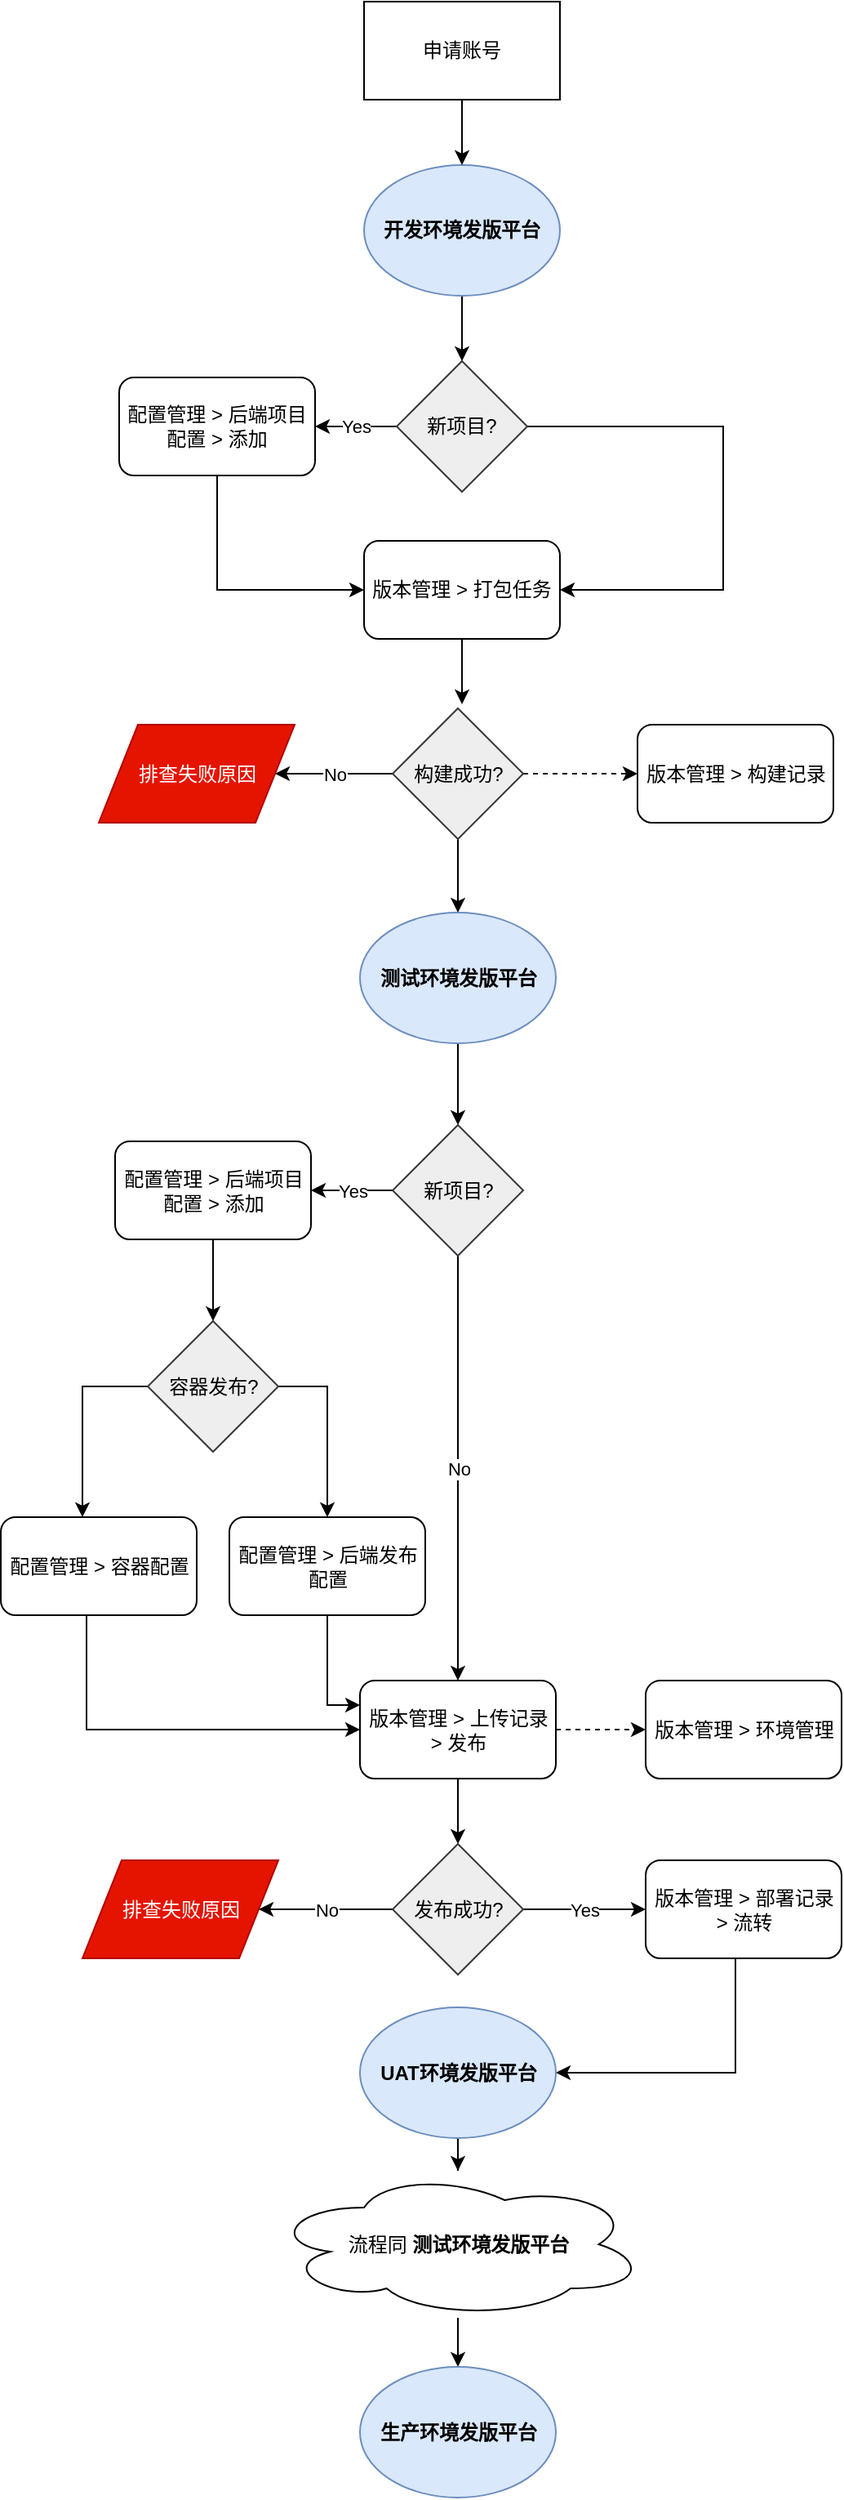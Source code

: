 <mxfile version="12.1.8" type="github" pages="1"><diagram id="7qWIVkTIWFgFrrlOmC4n" name="Page-1"><mxGraphModel dx="1408" dy="1924" grid="1" gridSize="10" guides="1" tooltips="1" connect="1" arrows="1" fold="1" page="1" pageScale="1" pageWidth="827" pageHeight="1169" math="0" shadow="0"><root><mxCell id="0"/><mxCell id="1" parent="0"/><mxCell id="mhUlka4VG3jVNhdIsewg-78" value="Yes" style="edgeStyle=orthogonalEdgeStyle;rounded=0;orthogonalLoop=1;jettySize=auto;html=1;" edge="1" parent="1" source="mhUlka4VG3jVNhdIsewg-3" target="mhUlka4VG3jVNhdIsewg-16"><mxGeometry relative="1" as="geometry"/></mxCell><mxCell id="mhUlka4VG3jVNhdIsewg-113" style="edgeStyle=orthogonalEdgeStyle;rounded=0;orthogonalLoop=1;jettySize=auto;html=1;entryX=1;entryY=0.5;entryDx=0;entryDy=0;" edge="1" parent="1" source="mhUlka4VG3jVNhdIsewg-3" target="mhUlka4VG3jVNhdIsewg-18"><mxGeometry relative="1" as="geometry"><Array as="points"><mxPoint x="540" y="230"/><mxPoint x="540" y="330"/></Array></mxGeometry></mxCell><mxCell id="mhUlka4VG3jVNhdIsewg-3" value="新项目?" style="rhombus;whiteSpace=wrap;html=1;fillColor=#eeeeee;strokeColor=#36393d;" vertex="1" parent="1"><mxGeometry x="340" y="190" width="80" height="80" as="geometry"/></mxCell><mxCell id="mhUlka4VG3jVNhdIsewg-77" style="edgeStyle=orthogonalEdgeStyle;rounded=0;orthogonalLoop=1;jettySize=auto;html=1;entryX=0.5;entryY=0;entryDx=0;entryDy=0;" edge="1" parent="1" source="mhUlka4VG3jVNhdIsewg-10" target="mhUlka4VG3jVNhdIsewg-3"><mxGeometry relative="1" as="geometry"/></mxCell><mxCell id="mhUlka4VG3jVNhdIsewg-10" value="&lt;div&gt;&lt;b&gt;开发环境发版平台&lt;/b&gt;&lt;/div&gt;" style="ellipse;whiteSpace=wrap;html=1;fillColor=#dae8fc;strokeColor=#6c8ebf;" vertex="1" parent="1"><mxGeometry x="320" y="70" width="120" height="80" as="geometry"/></mxCell><mxCell id="mhUlka4VG3jVNhdIsewg-112" style="edgeStyle=orthogonalEdgeStyle;rounded=0;orthogonalLoop=1;jettySize=auto;html=1;entryX=0;entryY=0.5;entryDx=0;entryDy=0;" edge="1" parent="1" source="mhUlka4VG3jVNhdIsewg-16" target="mhUlka4VG3jVNhdIsewg-18"><mxGeometry relative="1" as="geometry"><Array as="points"><mxPoint x="230" y="330"/></Array></mxGeometry></mxCell><mxCell id="mhUlka4VG3jVNhdIsewg-16" value="&lt;div&gt;配置管理 &amp;gt; 后端项目配置 &amp;gt; 添加&lt;br&gt;&lt;/div&gt;" style="rounded=1;whiteSpace=wrap;html=1;" vertex="1" parent="1"><mxGeometry x="170" y="200" width="120" height="60" as="geometry"/></mxCell><mxCell id="mhUlka4VG3jVNhdIsewg-114" style="edgeStyle=orthogonalEdgeStyle;rounded=0;orthogonalLoop=1;jettySize=auto;html=1;" edge="1" parent="1" source="mhUlka4VG3jVNhdIsewg-18"><mxGeometry relative="1" as="geometry"><mxPoint x="380" y="400" as="targetPoint"/></mxGeometry></mxCell><mxCell id="mhUlka4VG3jVNhdIsewg-18" value="版本管理 &amp;gt; 打包任务" style="rounded=1;whiteSpace=wrap;html=1;" vertex="1" parent="1"><mxGeometry x="320" y="300" width="120" height="60" as="geometry"/></mxCell><mxCell id="mhUlka4VG3jVNhdIsewg-20" value="&lt;div&gt;版本管理 &amp;gt; 构建记录&lt;/div&gt;" style="rounded=1;whiteSpace=wrap;html=1;" vertex="1" parent="1"><mxGeometry x="487.5" y="412.5" width="120" height="60" as="geometry"/></mxCell><mxCell id="mhUlka4VG3jVNhdIsewg-82" value="No" style="edgeStyle=orthogonalEdgeStyle;rounded=0;orthogonalLoop=1;jettySize=auto;html=1;entryX=1;entryY=0.5;entryDx=0;entryDy=0;" edge="1" parent="1" source="mhUlka4VG3jVNhdIsewg-24" target="mhUlka4VG3jVNhdIsewg-30"><mxGeometry relative="1" as="geometry"/></mxCell><mxCell id="mhUlka4VG3jVNhdIsewg-83" style="edgeStyle=orthogonalEdgeStyle;rounded=0;orthogonalLoop=1;jettySize=auto;html=1;entryX=0;entryY=0.5;entryDx=0;entryDy=0;dashed=1;" edge="1" parent="1" source="mhUlka4VG3jVNhdIsewg-24" target="mhUlka4VG3jVNhdIsewg-20"><mxGeometry relative="1" as="geometry"/></mxCell><mxCell id="mhUlka4VG3jVNhdIsewg-84" style="edgeStyle=orthogonalEdgeStyle;rounded=0;orthogonalLoop=1;jettySize=auto;html=1;entryX=0.5;entryY=0;entryDx=0;entryDy=0;" edge="1" parent="1" source="mhUlka4VG3jVNhdIsewg-24" target="mhUlka4VG3jVNhdIsewg-28"><mxGeometry relative="1" as="geometry"/></mxCell><mxCell id="mhUlka4VG3jVNhdIsewg-24" value="构建成功?" style="rhombus;whiteSpace=wrap;html=1;fillColor=#eeeeee;strokeColor=#36393d;" vertex="1" parent="1"><mxGeometry x="337.5" y="402.5" width="80" height="80" as="geometry"/></mxCell><mxCell id="mhUlka4VG3jVNhdIsewg-38" style="edgeStyle=orthogonalEdgeStyle;rounded=0;orthogonalLoop=1;jettySize=auto;html=1;" edge="1" parent="1" source="mhUlka4VG3jVNhdIsewg-28" target="mhUlka4VG3jVNhdIsewg-37"><mxGeometry relative="1" as="geometry"/></mxCell><mxCell id="mhUlka4VG3jVNhdIsewg-28" value="&lt;div&gt;&lt;b&gt;测试环境发版平台&lt;/b&gt;&lt;/div&gt;" style="ellipse;whiteSpace=wrap;html=1;fillColor=#dae8fc;strokeColor=#6c8ebf;" vertex="1" parent="1"><mxGeometry x="317.5" y="527.5" width="120" height="80" as="geometry"/></mxCell><mxCell id="mhUlka4VG3jVNhdIsewg-30" value="排查失败原因" style="shape=parallelogram;perimeter=parallelogramPerimeter;whiteSpace=wrap;html=1;fillColor=#e51400;strokeColor=#B20000;fontColor=#ffffff;" vertex="1" parent="1"><mxGeometry x="157.5" y="412.5" width="120" height="60" as="geometry"/></mxCell><mxCell id="mhUlka4VG3jVNhdIsewg-63" style="edgeStyle=orthogonalEdgeStyle;rounded=0;orthogonalLoop=1;jettySize=auto;html=1;dashed=1;" edge="1" parent="1" source="mhUlka4VG3jVNhdIsewg-36" target="mhUlka4VG3jVNhdIsewg-57"><mxGeometry relative="1" as="geometry"/></mxCell><mxCell id="mhUlka4VG3jVNhdIsewg-101" style="edgeStyle=orthogonalEdgeStyle;rounded=0;orthogonalLoop=1;jettySize=auto;html=1;entryX=0.5;entryY=0;entryDx=0;entryDy=0;" edge="1" parent="1" source="mhUlka4VG3jVNhdIsewg-36" target="mhUlka4VG3jVNhdIsewg-59"><mxGeometry relative="1" as="geometry"/></mxCell><mxCell id="mhUlka4VG3jVNhdIsewg-36" value="&lt;div&gt;版本管理 &amp;gt; 上传记录 &amp;gt; 发布&lt;br&gt;&lt;/div&gt;" style="rounded=1;whiteSpace=wrap;html=1;" vertex="1" parent="1"><mxGeometry x="317.5" y="997.5" width="120" height="60" as="geometry"/></mxCell><mxCell id="mhUlka4VG3jVNhdIsewg-43" value="Yes" style="edgeStyle=orthogonalEdgeStyle;rounded=0;orthogonalLoop=1;jettySize=auto;html=1;" edge="1" parent="1" source="mhUlka4VG3jVNhdIsewg-37" target="mhUlka4VG3jVNhdIsewg-42"><mxGeometry relative="1" as="geometry"/></mxCell><mxCell id="mhUlka4VG3jVNhdIsewg-98" value="No" style="edgeStyle=orthogonalEdgeStyle;rounded=0;orthogonalLoop=1;jettySize=auto;html=1;" edge="1" parent="1" source="mhUlka4VG3jVNhdIsewg-37" target="mhUlka4VG3jVNhdIsewg-36"><mxGeometry relative="1" as="geometry"/></mxCell><mxCell id="mhUlka4VG3jVNhdIsewg-37" value="新项目?" style="rhombus;whiteSpace=wrap;html=1;fillColor=#eeeeee;strokeColor=#36393d;" vertex="1" parent="1"><mxGeometry x="337.5" y="657.5" width="80" height="80" as="geometry"/></mxCell><mxCell id="mhUlka4VG3jVNhdIsewg-49" style="edgeStyle=orthogonalEdgeStyle;rounded=0;orthogonalLoop=1;jettySize=auto;html=1;" edge="1" parent="1" source="mhUlka4VG3jVNhdIsewg-42" target="mhUlka4VG3jVNhdIsewg-48"><mxGeometry relative="1" as="geometry"/></mxCell><mxCell id="mhUlka4VG3jVNhdIsewg-42" value="&lt;div&gt;配置管理 &amp;gt; 后端项目配置 &amp;gt; 添加&lt;br&gt;&lt;/div&gt;" style="rounded=1;whiteSpace=wrap;html=1;" vertex="1" parent="1"><mxGeometry x="167.5" y="667.5" width="120" height="60" as="geometry"/></mxCell><mxCell id="mhUlka4VG3jVNhdIsewg-87" style="edgeStyle=orthogonalEdgeStyle;rounded=0;orthogonalLoop=1;jettySize=auto;html=1;" edge="1" parent="1" source="mhUlka4VG3jVNhdIsewg-48"><mxGeometry relative="1" as="geometry"><mxPoint x="147.5" y="897.5" as="targetPoint"/><Array as="points"><mxPoint x="147.5" y="817.5"/></Array></mxGeometry></mxCell><mxCell id="mhUlka4VG3jVNhdIsewg-90" style="edgeStyle=orthogonalEdgeStyle;rounded=0;orthogonalLoop=1;jettySize=auto;html=1;entryX=0.5;entryY=0;entryDx=0;entryDy=0;" edge="1" parent="1" source="mhUlka4VG3jVNhdIsewg-48" target="mhUlka4VG3jVNhdIsewg-52"><mxGeometry relative="1" as="geometry"><Array as="points"><mxPoint x="297.5" y="817.5"/></Array></mxGeometry></mxCell><mxCell id="mhUlka4VG3jVNhdIsewg-48" value="容器发布?" style="rhombus;whiteSpace=wrap;html=1;fillColor=#eeeeee;strokeColor=#36393d;" vertex="1" parent="1"><mxGeometry x="187.5" y="777.5" width="80" height="80" as="geometry"/></mxCell><mxCell id="mhUlka4VG3jVNhdIsewg-117" style="edgeStyle=orthogonalEdgeStyle;rounded=0;orthogonalLoop=1;jettySize=auto;html=1;entryX=0;entryY=0.5;entryDx=0;entryDy=0;" edge="1" parent="1" source="mhUlka4VG3jVNhdIsewg-51" target="mhUlka4VG3jVNhdIsewg-36"><mxGeometry relative="1" as="geometry"><Array as="points"><mxPoint x="150" y="1028"/></Array></mxGeometry></mxCell><mxCell id="mhUlka4VG3jVNhdIsewg-51" value="配置管理 &amp;gt; 容器配置" style="rounded=1;whiteSpace=wrap;html=1;" vertex="1" parent="1"><mxGeometry x="97.5" y="897.5" width="120" height="60" as="geometry"/></mxCell><mxCell id="mhUlka4VG3jVNhdIsewg-100" style="edgeStyle=orthogonalEdgeStyle;rounded=0;orthogonalLoop=1;jettySize=auto;html=1;entryX=0;entryY=0.25;entryDx=0;entryDy=0;" edge="1" parent="1" source="mhUlka4VG3jVNhdIsewg-52" target="mhUlka4VG3jVNhdIsewg-36"><mxGeometry relative="1" as="geometry"/></mxCell><mxCell id="mhUlka4VG3jVNhdIsewg-52" value="配置管理 &amp;gt; 后端发布配置" style="rounded=1;whiteSpace=wrap;html=1;" vertex="1" parent="1"><mxGeometry x="237.5" y="897.5" width="120" height="60" as="geometry"/></mxCell><mxCell id="mhUlka4VG3jVNhdIsewg-57" value="&lt;div&gt;版本管理 &amp;gt; 环境管理&lt;br&gt;&lt;/div&gt;" style="rounded=1;whiteSpace=wrap;html=1;" vertex="1" parent="1"><mxGeometry x="492.5" y="997.5" width="120" height="60" as="geometry"/></mxCell><mxCell id="mhUlka4VG3jVNhdIsewg-105" style="edgeStyle=orthogonalEdgeStyle;rounded=0;orthogonalLoop=1;jettySize=auto;html=1;entryX=1;entryY=0.5;entryDx=0;entryDy=0;" edge="1" parent="1" source="mhUlka4VG3jVNhdIsewg-58" target="mhUlka4VG3jVNhdIsewg-67"><mxGeometry relative="1" as="geometry"><Array as="points"><mxPoint x="547.5" y="1237.5"/></Array></mxGeometry></mxCell><mxCell id="mhUlka4VG3jVNhdIsewg-58" value="&lt;div&gt;版本管理 &amp;gt; 部署记录 &amp;gt; 流转&lt;br&gt;&lt;/div&gt;" style="rounded=1;whiteSpace=wrap;html=1;" vertex="1" parent="1"><mxGeometry x="492.5" y="1107.5" width="120" height="60" as="geometry"/></mxCell><mxCell id="mhUlka4VG3jVNhdIsewg-103" value="No" style="edgeStyle=orthogonalEdgeStyle;rounded=0;orthogonalLoop=1;jettySize=auto;html=1;entryX=1;entryY=0.5;entryDx=0;entryDy=0;" edge="1" parent="1" source="mhUlka4VG3jVNhdIsewg-59" target="mhUlka4VG3jVNhdIsewg-65"><mxGeometry relative="1" as="geometry"/></mxCell><mxCell id="mhUlka4VG3jVNhdIsewg-104" value="Yes" style="edgeStyle=orthogonalEdgeStyle;rounded=0;orthogonalLoop=1;jettySize=auto;html=1;entryX=0;entryY=0.5;entryDx=0;entryDy=0;" edge="1" parent="1" source="mhUlka4VG3jVNhdIsewg-59" target="mhUlka4VG3jVNhdIsewg-58"><mxGeometry relative="1" as="geometry"/></mxCell><mxCell id="mhUlka4VG3jVNhdIsewg-59" value="发布成功?" style="rhombus;whiteSpace=wrap;html=1;fillColor=#eeeeee;strokeColor=#36393d;" vertex="1" parent="1"><mxGeometry x="337.5" y="1097.5" width="80" height="80" as="geometry"/></mxCell><mxCell id="mhUlka4VG3jVNhdIsewg-65" value="排查失败原因" style="shape=parallelogram;perimeter=parallelogramPerimeter;whiteSpace=wrap;html=1;fillColor=#e51400;strokeColor=#B20000;fontColor=#ffffff;" vertex="1" parent="1"><mxGeometry x="147.5" y="1107.5" width="120" height="60" as="geometry"/></mxCell><mxCell id="mhUlka4VG3jVNhdIsewg-109" value="" style="edgeStyle=orthogonalEdgeStyle;rounded=0;orthogonalLoop=1;jettySize=auto;html=1;" edge="1" parent="1" source="mhUlka4VG3jVNhdIsewg-67" target="mhUlka4VG3jVNhdIsewg-106"><mxGeometry relative="1" as="geometry"/></mxCell><mxCell id="mhUlka4VG3jVNhdIsewg-67" value="&lt;b&gt;UAT环境发版平台&lt;/b&gt;" style="ellipse;whiteSpace=wrap;html=1;fillColor=#dae8fc;strokeColor=#6c8ebf;" vertex="1" parent="1"><mxGeometry x="317.5" y="1197.5" width="120" height="80" as="geometry"/></mxCell><mxCell id="mhUlka4VG3jVNhdIsewg-74" style="edgeStyle=orthogonalEdgeStyle;rounded=0;orthogonalLoop=1;jettySize=auto;html=1;entryX=0.5;entryY=0;entryDx=0;entryDy=0;" edge="1" parent="1" source="mhUlka4VG3jVNhdIsewg-73" target="mhUlka4VG3jVNhdIsewg-10"><mxGeometry relative="1" as="geometry"/></mxCell><mxCell id="mhUlka4VG3jVNhdIsewg-73" value="申请账号" style="rounded=0;whiteSpace=wrap;html=1;" vertex="1" parent="1"><mxGeometry x="320" y="-30" width="120" height="60" as="geometry"/></mxCell><mxCell id="mhUlka4VG3jVNhdIsewg-110" value="" style="edgeStyle=orthogonalEdgeStyle;rounded=0;orthogonalLoop=1;jettySize=auto;html=1;" edge="1" parent="1" source="mhUlka4VG3jVNhdIsewg-106" target="mhUlka4VG3jVNhdIsewg-107"><mxGeometry relative="1" as="geometry"/></mxCell><mxCell id="mhUlka4VG3jVNhdIsewg-106" value="流程同 &lt;b&gt;测试环境发版平台&lt;/b&gt;" style="ellipse;shape=cloud;whiteSpace=wrap;html=1;" vertex="1" parent="1"><mxGeometry x="262.5" y="1297.5" width="230" height="90" as="geometry"/></mxCell><mxCell id="mhUlka4VG3jVNhdIsewg-107" value="&lt;b&gt;生产环境发版平台&lt;/b&gt;" style="ellipse;whiteSpace=wrap;html=1;fillColor=#dae8fc;strokeColor=#6c8ebf;" vertex="1" parent="1"><mxGeometry x="317.5" y="1417.5" width="120" height="80" as="geometry"/></mxCell></root></mxGraphModel></diagram></mxfile>